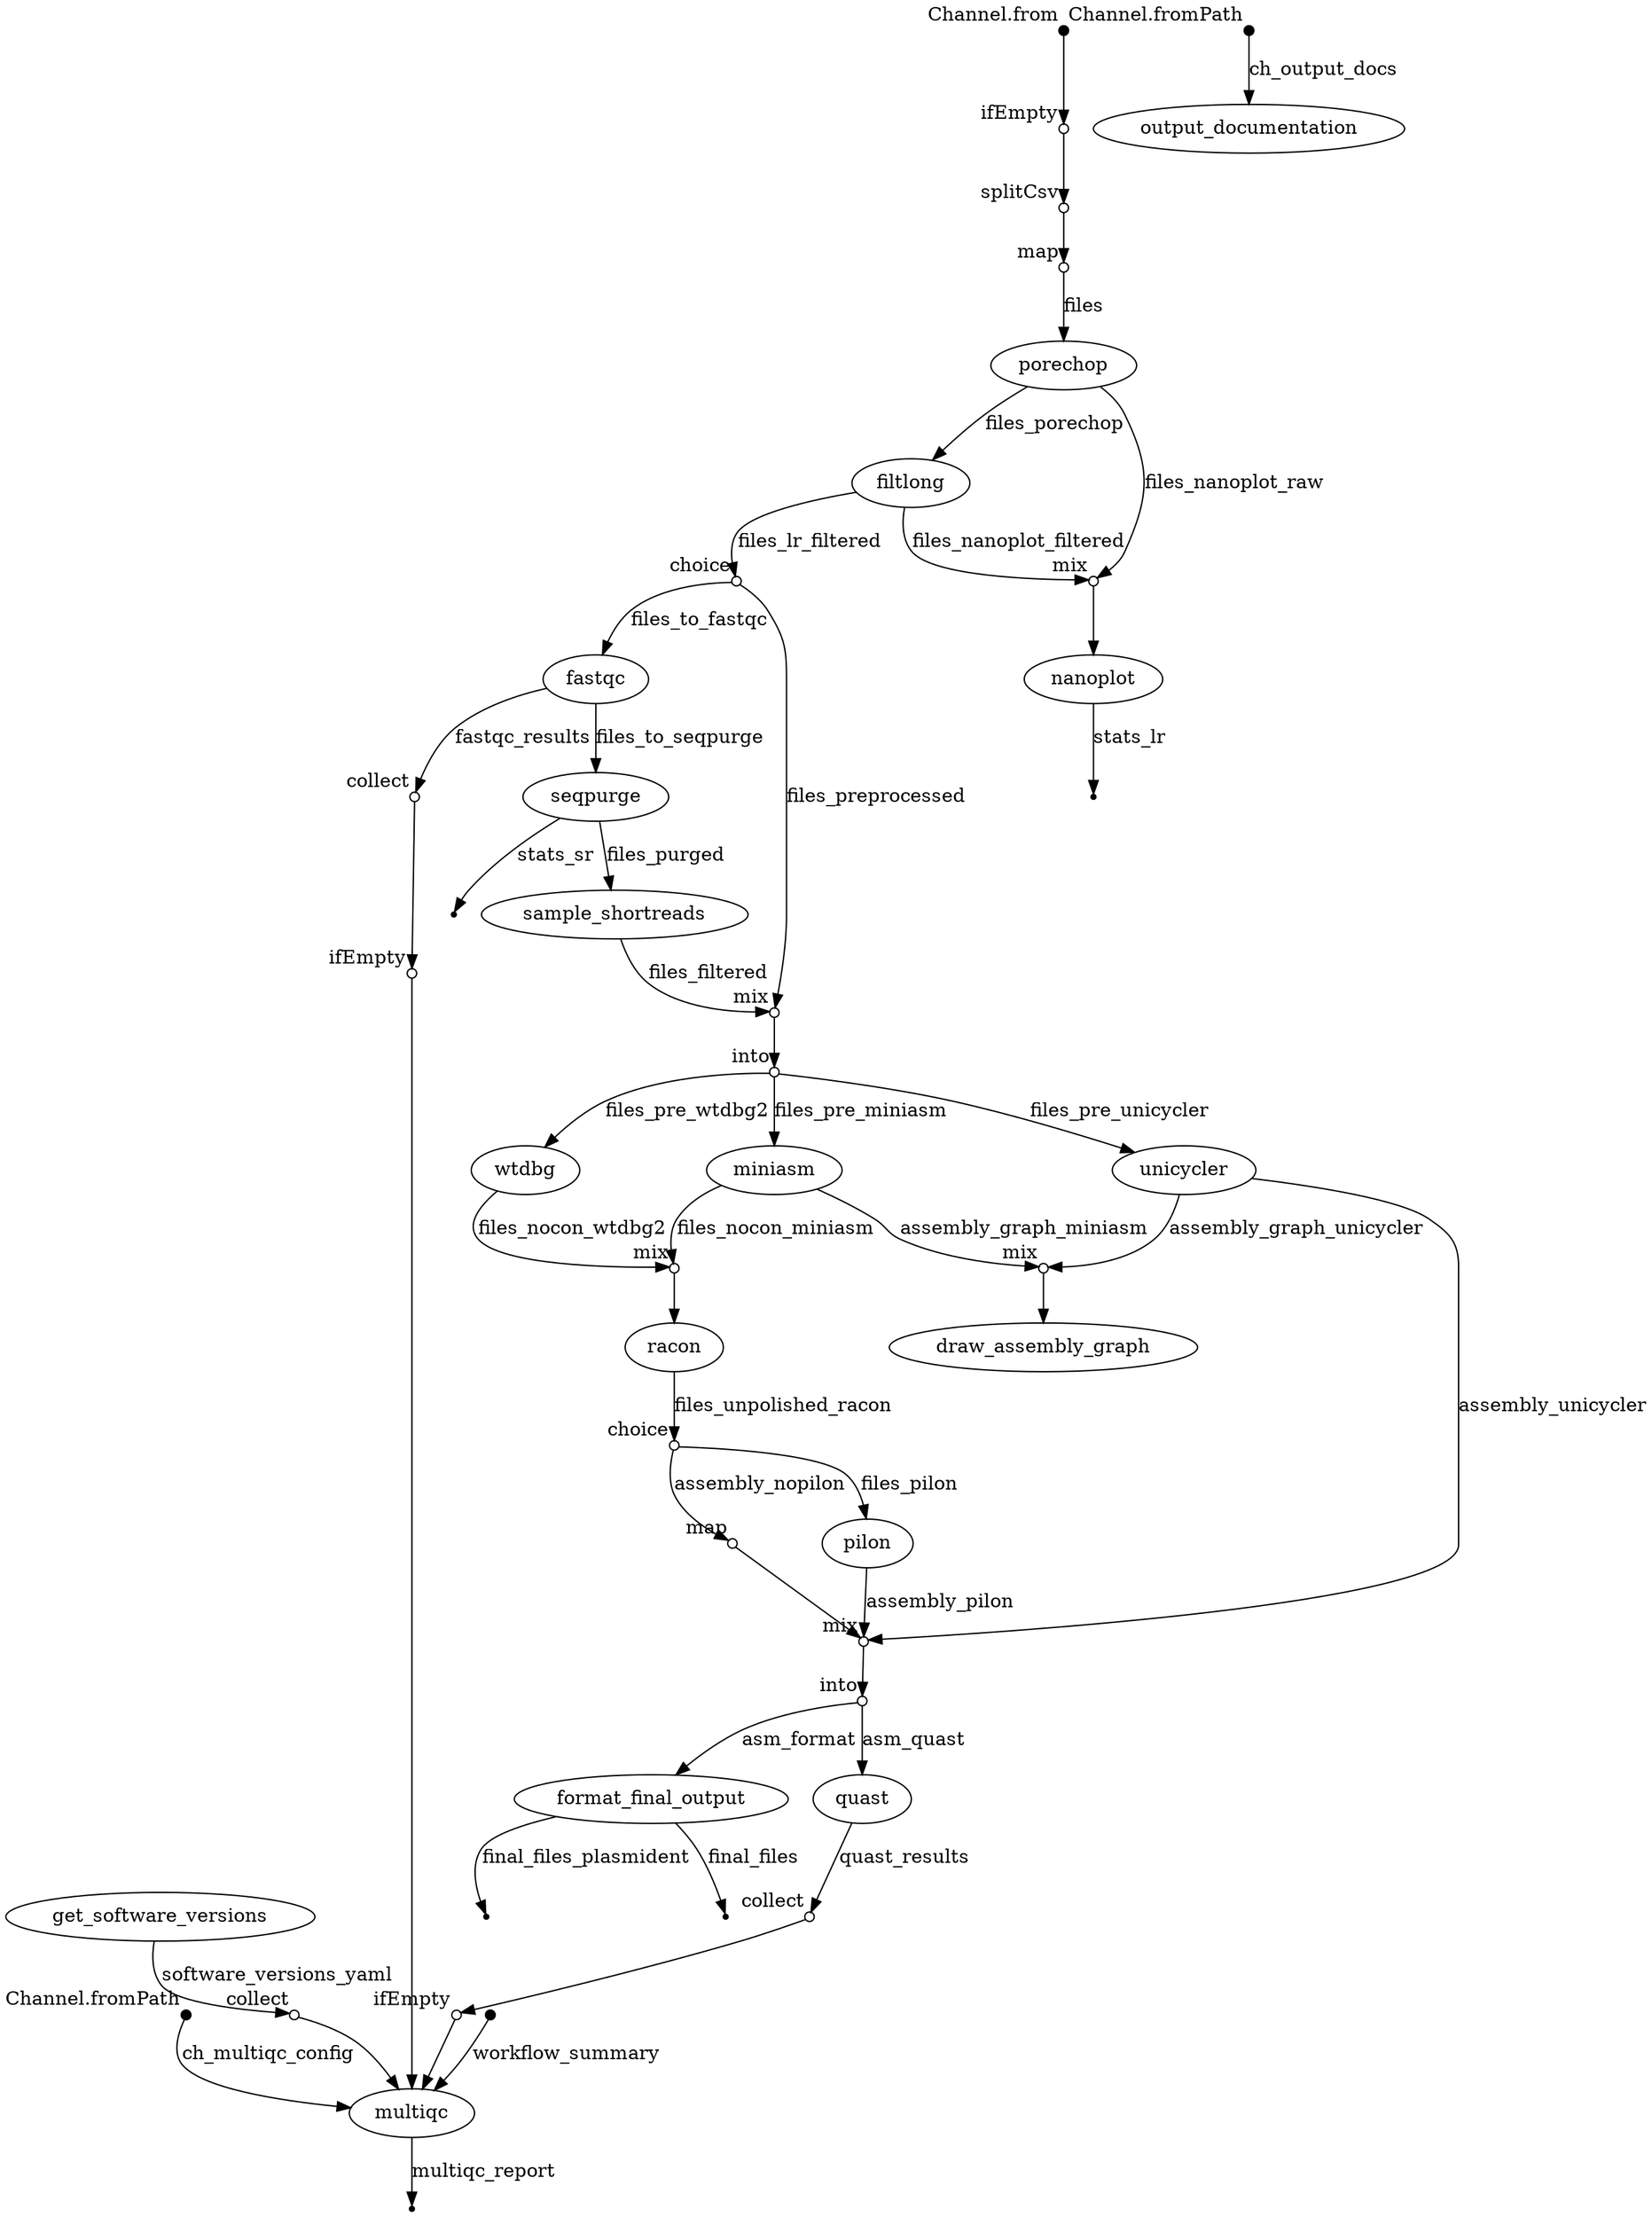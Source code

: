 digraph "denovohybrid_dag" {
p0 [shape=point,label="",fixedsize=true,width=0.1,xlabel="Channel.fromPath"];
p41 [label="multiqc"];
p0 -> p41 [label="ch_multiqc_config"];

p1 [shape=point,label="",fixedsize=true,width=0.1,xlabel="Channel.fromPath"];
p43 [label="output_documentation"];
p1 -> p43 [label="ch_output_docs"];

p2 [label="get_software_versions"];
p37 [shape=circle,label="",fixedsize=true,width=0.1,xlabel="collect"];
p2 -> p37 [label="software_versions_yaml"];

p3 [shape=point,label="",fixedsize=true,width=0.1,xlabel="Channel.from"];
p4 [shape=circle,label="",fixedsize=true,width=0.1,xlabel="ifEmpty"];
p3 -> p4;

p4 [shape=circle,label="",fixedsize=true,width=0.1,xlabel="ifEmpty"];
p5 [shape=circle,label="",fixedsize=true,width=0.1,xlabel="splitCsv"];
p4 -> p5;

p5 [shape=circle,label="",fixedsize=true,width=0.1,xlabel="splitCsv"];
p6 [shape=circle,label="",fixedsize=true,width=0.1,xlabel="map"];
p5 -> p6;

p6 [shape=circle,label="",fixedsize=true,width=0.1,xlabel="map"];
p7 [label="porechop"];
p6 -> p7 [label="files"];

p7 [label="porechop"];
p8 [label="filtlong"];
p7 -> p8 [label="files_porechop"];

p7 [label="porechop"];
p12 [shape=circle,label="",fixedsize=true,width=0.1,xlabel="mix"];
p7 -> p12 [label="files_nanoplot_raw"];

p8 [label="filtlong"];
p9 [shape=circle,label="",fixedsize=true,width=0.1,xlabel="choice"];
p8 -> p9 [label="files_lr_filtered"];

p8 [label="filtlong"];
p12 [shape=circle,label="",fixedsize=true,width=0.1,xlabel="mix"];
p8 -> p12 [label="files_nanoplot_filtered"];

p9 [shape=circle,label="",fixedsize=true,width=0.1,xlabel="choice"];
p15 [label="fastqc"];
p9 -> p15 [label="files_to_fastqc"];

p9 [shape=circle,label="",fixedsize=true,width=0.1,xlabel="choice"];
p10 [shape=circle,label="",fixedsize=true,width=0.1,xlabel="mix"];
p9 -> p10 [label="files_preprocessed"];

p18 [label="sample_shortreads"];
p10 [shape=circle,label="",fixedsize=true,width=0.1,xlabel="mix"];
p18 -> p10 [label="files_filtered"];

p10 [shape=circle,label="",fixedsize=true,width=0.1,xlabel="mix"];
p11 [shape=circle,label="",fixedsize=true,width=0.1,xlabel="into"];
p10 -> p11;

p11 [shape=circle,label="",fixedsize=true,width=0.1,xlabel="into"];
p21 [label="wtdbg"];
p11 -> p21 [label="files_pre_wtdbg2"];

p11 [shape=circle,label="",fixedsize=true,width=0.1,xlabel="into"];
p20 [label="unicycler"];
p11 -> p20 [label="files_pre_unicycler"];

p11 [shape=circle,label="",fixedsize=true,width=0.1,xlabel="into"];
p19 [label="miniasm"];
p11 -> p19 [label="files_pre_miniasm"];

p12 [shape=circle,label="",fixedsize=true,width=0.1,xlabel="mix"];
p13 [label="nanoplot"];
p12 -> p13;

p13 [label="nanoplot"];
p14 [shape=point];
p13 -> p14 [label="stats_lr"];

p15 [label="fastqc"];
p35 [shape=circle,label="",fixedsize=true,width=0.1,xlabel="collect"];
p15 -> p35 [label="fastqc_results"];

p15 [label="fastqc"];
p16 [label="seqpurge"];
p15 -> p16 [label="files_to_seqpurge"];

p16 [label="seqpurge"];
p18 [label="sample_shortreads"];
p16 -> p18 [label="files_purged"];

p16 [label="seqpurge"];
p17 [shape=point];
p16 -> p17 [label="stats_sr"];

p19 [label="miniasm"];
p22 [shape=circle,label="",fixedsize=true,width=0.1,xlabel="mix"];
p19 -> p22 [label="files_nocon_miniasm"];

p19 [label="miniasm"];
p29 [shape=circle,label="",fixedsize=true,width=0.1,xlabel="mix"];
p19 -> p29 [label="assembly_graph_miniasm"];

p20 [label="unicycler"];
p26 [shape=circle,label="",fixedsize=true,width=0.1,xlabel="mix"];
p20 -> p26 [label="assembly_unicycler"];

p20 [label="unicycler"];
p29 [shape=circle,label="",fixedsize=true,width=0.1,xlabel="mix"];
p20 -> p29 [label="assembly_graph_unicycler"];

p21 [label="wtdbg"];
p22 [shape=circle,label="",fixedsize=true,width=0.1,xlabel="mix"];
p21 -> p22 [label="files_nocon_wtdbg2"];

p22 [shape=circle,label="",fixedsize=true,width=0.1,xlabel="mix"];
p23 [label="racon"];
p22 -> p23;

p23 [label="racon"];
p24 [shape=circle,label="",fixedsize=true,width=0.1,xlabel="choice"];
p23 -> p24 [label="files_unpolished_racon"];

p24 [shape=circle,label="",fixedsize=true,width=0.1,xlabel="choice"];
p25 [shape=circle,label="",fixedsize=true,width=0.1,xlabel="map"];
p24 -> p25 [label="assembly_nopilon"];

p24 [shape=circle,label="",fixedsize=true,width=0.1,xlabel="choice"];
p28 [label="pilon"];
p24 -> p28 [label="files_pilon"];

p25 [shape=circle,label="",fixedsize=true,width=0.1,xlabel="map"];
p26 [shape=circle,label="",fixedsize=true,width=0.1,xlabel="mix"];
p25 -> p26;

p28 [label="pilon"];
p26 [shape=circle,label="",fixedsize=true,width=0.1,xlabel="mix"];
p28 -> p26 [label="assembly_pilon"];

p26 [shape=circle,label="",fixedsize=true,width=0.1,xlabel="mix"];
p27 [shape=circle,label="",fixedsize=true,width=0.1,xlabel="into"];
p26 -> p27;

p27 [shape=circle,label="",fixedsize=true,width=0.1,xlabel="into"];
p31 [label="quast"];
p27 -> p31 [label="asm_quast"];

p27 [shape=circle,label="",fixedsize=true,width=0.1,xlabel="into"];
p32 [label="format_final_output"];
p27 -> p32 [label="asm_format"];

p29 [shape=circle,label="",fixedsize=true,width=0.1,xlabel="mix"];
p30 [label="draw_assembly_graph"];
p29 -> p30;

p31 [label="quast"];
p38 [shape=circle,label="",fixedsize=true,width=0.1,xlabel="collect"];
p31 -> p38 [label="quast_results"];

p32 [label="format_final_output"];
p34 [shape=point];
p32 -> p34 [label="final_files"];

p32 [label="format_final_output"];
p33 [shape=point];
p32 -> p33 [label="final_files_plasmident"];

p35 [shape=circle,label="",fixedsize=true,width=0.1,xlabel="collect"];
p36 [shape=circle,label="",fixedsize=true,width=0.1,xlabel="ifEmpty"];
p35 -> p36;

p36 [shape=circle,label="",fixedsize=true,width=0.1,xlabel="ifEmpty"];
p41 [label="multiqc"];
p36 -> p41;

p37 [shape=circle,label="",fixedsize=true,width=0.1,xlabel="collect"];
p41 [label="multiqc"];
p37 -> p41;

p38 [shape=circle,label="",fixedsize=true,width=0.1,xlabel="collect"];
p39 [shape=circle,label="",fixedsize=true,width=0.1,xlabel="ifEmpty"];
p38 -> p39;

p39 [shape=circle,label="",fixedsize=true,width=0.1,xlabel="ifEmpty"];
p41 [label="multiqc"];
p39 -> p41;

p40 [shape=point,label="",fixedsize=true,width=0.1];
p41 [label="multiqc"];
p40 -> p41 [label="workflow_summary"];

p41 [label="multiqc"];
p42 [shape=point];
p41 -> p42 [label="multiqc_report"];

}

